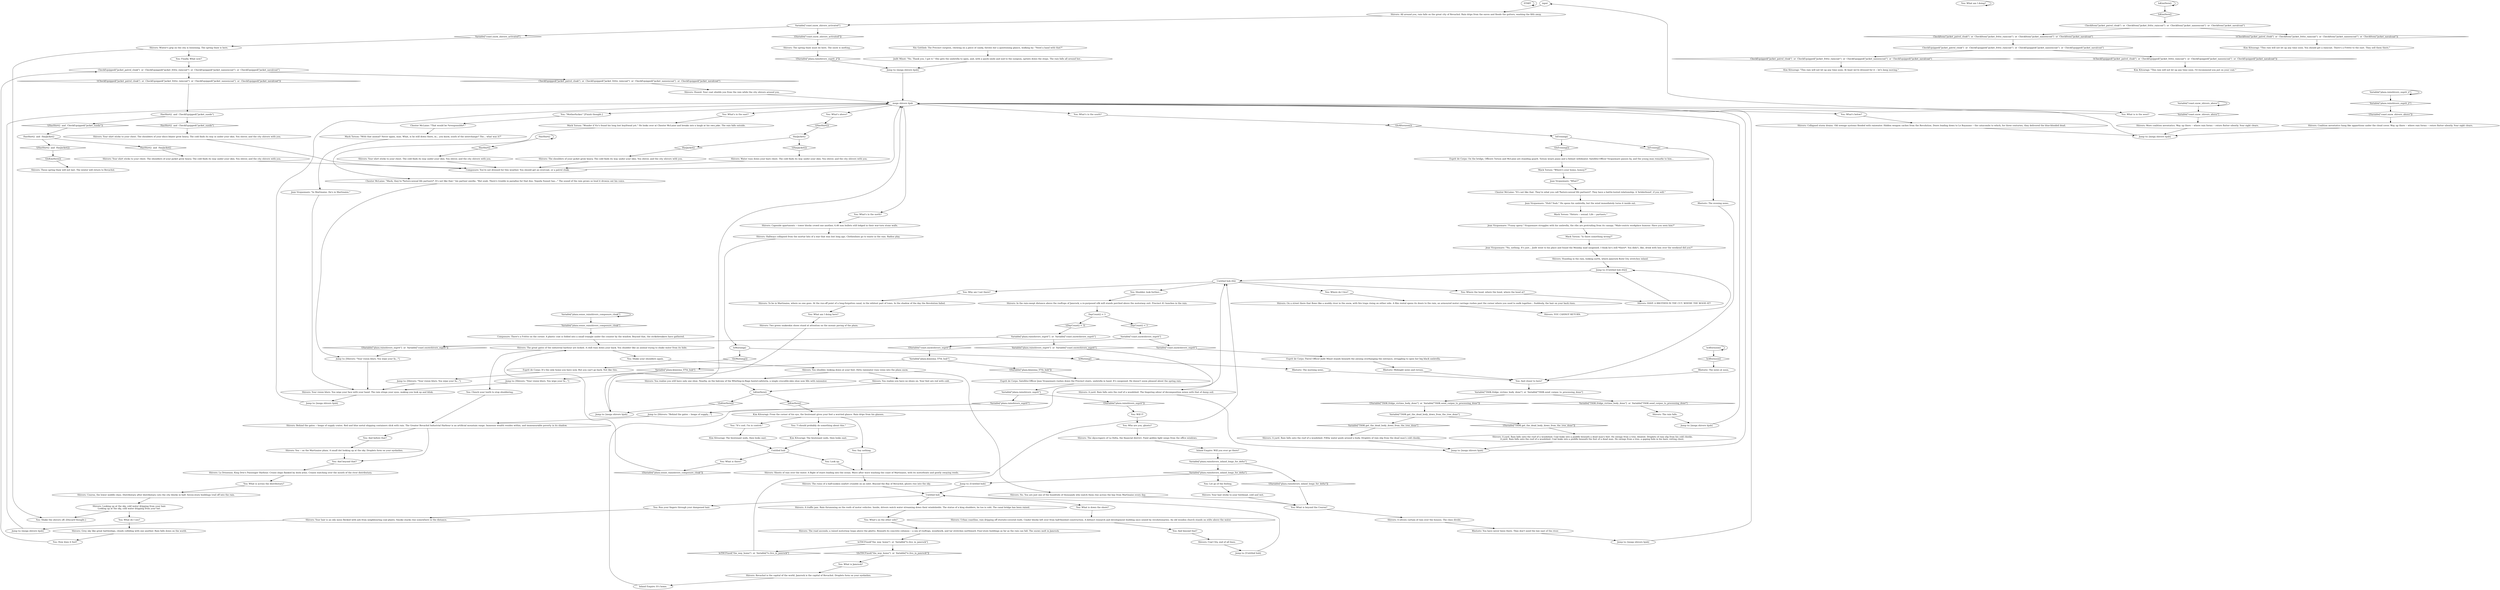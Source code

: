 # PLAZA ORB / rain shivers
# rain shivers
# ==================================================
digraph G {
	  0 [label="START"];
	  1 [label="input"];
	  2 [label="Shivers: Sheets of rain over the water. A flight of stairs leading into the ocean. Wave after wave washing the coast of Martinaise, with its motorboats and gently swaying reeds."];
	  3 [label="Shivers: The rain falls."];
	  4 [label="Shivers: A yard. Rain falls onto the roof of a woodshed. The lingering odour of decomposition mixes with that of damp soil."];
	  5 [label="Mack Torson: \"Wonder if Vic's found his long lost boyfriend yet.\" He looks over at Chester McLaine and breaks into a laugh at his own joke. The rain falls outside."];
	  6 [label="Variable[\"plaza.sense_rainshivers_composure_cloak\"]"];
	  7 [label="Variable[\"plaza.sense_rainshivers_composure_cloak\"]", shape=diamond];
	  8 [label="!(Variable[\"plaza.sense_rainshivers_composure_cloak\"])", shape=diamond];
	  9 [label="Jump to: [Shivers: \"Behind the gates -- heaps of supply...\"]"];
	  10 [label="Esprit de Corps: On the bridge, Officers Torson and McLaine are standing guard. Torson wears jeans and a fishnet wifebeater. Satellite-Officer Vicquemare passes by, and the young man remarks to him..."];
	  11 [label="Rhetoric: Midnight news and reruns."];
	  12 [label="Variable[\"plaza.rainshivers_esprit_2\"]"];
	  13 [label="Variable[\"plaza.rainshivers_esprit_2\"]", shape=diamond];
	  14 [label="!(Variable[\"plaza.rainshivers_esprit_2\"])", shape=diamond];
	  15 [label="You: What am I doing?"];
	  16 [label="Shivers: Looking up at the sky, cold water dripping from your hair.\nLooking up at the sky, cold water dripping from your hat."];
	  17 [label="You: What is beyond the Couron?"];
	  18 [label="Jump to: [Untitled hub]"];
	  19 [label="You: Will I?"];
	  20 [label="Esprit de Corps: It's the only home you have now. But you can't go back. Not like this."];
	  21 [label="IsAfternoon()"];
	  22 [label="IsAfternoon()", shape=diamond];
	  23 [label="!(IsAfternoon())", shape=diamond];
	  24 [label="Shivers: A traffic jam. Rain thrumming on the roofs of motor vehicles. Inside, drivers watch water streaming down their windshields. The statue of a king shudders, he too is cold. The canal bridge has been raised."];
	  25 [label="You: Who are you, ghosts?"];
	  26 [label="Shivers: No. You are just one of the hundreds of thousands who watch them rise across the bay from Martinaise every day."];
	  27 [label="Shivers: Two green snakeskin shoes stand at attention on the mosaic paving of the plaza."];
	  28 [label="Shivers: Standing in the rain, looking north, where Jamrock Rock City stretches inland."];
	  29 [label="Chester McLaine: \"That would be *irresponsible*.\""];
	  30 [label="IsKimHere()"];
	  31 [label="IsKimHere()", shape=diamond];
	  32 [label="!(IsKimHere())", shape=diamond];
	  33 [label="HasShirt()"];
	  34 [label="HasShirt()", shape=diamond];
	  35 [label="!(HasShirt())", shape=diamond];
	  36 [label="Variable[\"coast.snow_shivers_above\"]"];
	  37 [label="Variable[\"coast.snow_shivers_above\"]", shape=diamond];
	  38 [label="!(Variable[\"coast.snow_shivers_above\"])", shape=diamond];
	  39 [label="Nix Gottlieb: The Precinct surgeon, chewing on a piece of candy, throws her a questioning glance, walking by: \"Need a hand with that?\""];
	  40 [label="You: How does it feel?"];
	  41 [label="Shivers: The great gates of the industrial harbour are locked. A chill runs down your back. You shudder like an animal trying to shake water from its hide."];
	  42 [label="Rhetoric: You have never been there. They don't need the law east of the river."];
	  43 [label="Jump to: [Untitled hub]"];
	  44 [label="Jump to: [mega shivers hjub]"];
	  45 [label="Shivers: A yard. Rain falls onto the roof of a woodshed. Coal leaks into a puddle beneath a dead man's feet. He swings from a tree, bloated. Droplets of rain slip from his cold cheeks.\nA yard. Rain falls onto the roof of a woodshed. Coal leaks into a puddle beneath the feet of a dead man. He swings from a tree, a gaping hole in his bare, rotting chest. "];
	  46 [label="Variable[\"plaza.rainshivers_esprit\"]  or  Variable[\"coast.snowshivers_esprit\"]"];
	  47 [label="Variable[\"plaza.rainshivers_esprit\"]  or  Variable[\"coast.snowshivers_esprit\"]", shape=diamond];
	  48 [label="!(Variable[\"plaza.rainshivers_esprit\"]  or  Variable[\"coast.snowshivers_esprit\"])", shape=diamond];
	  49 [label="Chester McLaine: \"Mack, they're *hetero-sexual life partners*. It's not like that,\" his partner smirks. \"But yeah. There's trouble in paradise for that duo, Tequila Sunset has...\" The sound of the rain grows so loud it drowns out his voice."];
	  50 [label="Shivers: Your hair sticks to your forehead, cold and wet."];
	  51 [label="You: And closer to here?"];
	  52 [label="You: \"It's cool. I'm in control.\""];
	  53 [label="You: Look up."];
	  54 [label="Jump to: [mega shivers hjub]"];
	  55 [label="Shivers: To be in Martinaise, where no one goes. At the run-off point of a long-forgotten canal, in the whitest part of town. In the shadow of the day the Revolution failed."];
	  56 [label="Shivers: In the rain-swept distance above the rooftops of Jamrock, a re-purposed silk mill stands perched above the motorway exit. Precinct 41 hunches in the rain."];
	  57 [label="Jean Vicquemare: \"No, nothing. It's just... Judit went to his place and found the Monday mail unopened. I think he's still *there*. You didn't, like, drink with him over the weekend did you?\""];
	  58 [label="Mack Torson: \"With that animal? Never again, man. What, is he still down there, in... you know, south of the interchange? The... what was it?\""];
	  59 [label="Shivers: Your shirt sticks to your chest. The shoulders of your disco blazer grow heavy. The cold finds its way in under your skin. You shiver, and the city shivers with you."];
	  60 [label="You: What's in the south?"];
	  61 [label="You: Say nothing."];
	  62 [label="Shivers: Hallways collapsed from the mortar hits of a war that was lost long ago. Clotheslines go to waste in the rain. Radios play."];
	  63 [label="Shivers: More coalition aerostatics. Way up there -- where rain forms -- rotors flutter silently. Your sight clears."];
	  64 [label="Esprit de Corps: Patrol Officer Judit Minot stands beneath the awning overhanging the entrance, struggling to open her big black umbrella."];
	  65 [label="Shivers: You shudder, looking down at your feet. Dirty rainwater runs veins into the plaza snow."];
	  66 [label="Shivers: A silvery curtain of rain over the houses. The class divide."];
	  67 [label="Shivers: Urban coastline, rain dripping off eternite-covered roofs. Cinder blocks left over from half-finished construction. A defunct research and development building once seized by revolutionaries. An old wooden church stands on stilts above the water."];
	  68 [label="Shivers: The skyscrapers of La Delta, the financial district. Faint golden light seeps from the office windows."];
	  69 [label="IsKimHere()"];
	  70 [label="IsKimHere()", shape=diamond];
	  71 [label="!(IsKimHere())", shape=diamond];
	  72 [label="Kim Kitsuragi: From the corner of his eye, the lieutenant gives your feet a worried glance. Rain drips from his glasses."];
	  73 [label="You: What am I doing here?"];
	  74 [label="You: Shudder, look further..."];
	  75 [label="Rhetoric: The evening news."];
	  76 [label="Jump to: [Shivers: \"Your vision blurs. You wipe your fa...\"]"];
	  77 [label="Shivers: Humid. Your coat shields you from the rain while the city shivers around you."];
	  78 [label="Jump to: [mega shivers hjub]"];
	  79 [label="Kim Kitsuragi: The lieutenant nods, then looks east."];
	  80 [label="You: Where do I live?"];
	  81 [label="Rhetoric: The morning news."];
	  82 [label="HasShirt()  and  CheckEquipped(\"jacket_suede\")"];
	  83 [label="HasShirt()  and  CheckEquipped(\"jacket_suede\")", shape=diamond];
	  84 [label="!(HasShirt()  and  CheckEquipped(\"jacket_suede\"))", shape=diamond];
	  85 [label="You: What is in the west?"];
	  86 [label="You: Clench your teeth to stop shuddering."];
	  87 [label="You: And beyond that?"];
	  88 [label="Kim Kitsuragi: The lieutenant nods, then looks east."];
	  89 [label="Untitled hub"];
	  90 [label="Untitled hub (02)"];
	  91 [label="Shivers: Coalition aerostatics hang like apparitions under the cloud cover. Way up there -- where rain forms -- rotors flutter silently. Your sight clears."];
	  92 [label="CheckEquipped(\"jacket_patrol_cloak\")  or  CheckEquipped(\"jacket_fritte_raincoat\")  or  CheckEquipped(\"jacket_nansencoat\")  or  CheckEquipped(\"jacket_navalcoat\")"];
	  93 [label="CheckEquipped(\"jacket_patrol_cloak\")  or  CheckEquipped(\"jacket_fritte_raincoat\")  or  CheckEquipped(\"jacket_nansencoat\")  or  CheckEquipped(\"jacket_navalcoat\")", shape=diamond];
	  94 [label="!(CheckEquipped(\"jacket_patrol_cloak\")  or  CheckEquipped(\"jacket_fritte_raincoat\")  or  CheckEquipped(\"jacket_nansencoat\")  or  CheckEquipped(\"jacket_navalcoat\"))", shape=diamond];
	  95 [label="Judit Minot: \"No. Thank you. I got it.\" She gets the umbrella to open, and, with a quick smile and nod to the surgeon, sprints down the steps. The rain falls all around her..."];
	  96 [label="You: And before that?"];
	  97 [label="Shivers: Capeside apartments -- tower blocks crowd one another, 4.46 mm bullets still lodged in their war-torn stone walls."];
	  98 [label="Shivers: You realize you have no shoes on. Your feet are red with cold."];
	  99 [label="You: What is there?"];
	  100 [label="Jean Vicquemare: \"Huh? Yeah.\" He opens his umbrella, but the wind immediately turns it inside out."];
	  101 [label="Mack Torson: \"Hetero -- sexual. Life -- partners.\""];
	  102 [label="Variable[\"plaza.kineema_57th_hub\"]"];
	  103 [label="Variable[\"plaza.kineema_57th_hub\"]", shape=diamond];
	  104 [label="!(Variable[\"plaza.kineema_57th_hub\"])", shape=diamond];
	  105 [label="Shivers: Your shirt sticks to your chest. The shoulders of your jacket grow heavy. The cold finds its way under your skin. You shiver, and the city shivers with you."];
	  106 [label="Shivers: A yard. Rain falls onto the roof of a woodshed. Filthy water pools around a body. Droplets of rain slip from the dead man's cold cheeks."];
	  107 [label="Jump to: [Shivers: \"Your vision blurs. You wipe your fa...\"]"];
	  108 [label="You: What's below?"];
	  109 [label="You: Run your fingers through your dampened hair."];
	  110 [label="You: Let go of the feeling."];
	  111 [label="Jump to: [Untitled hub (02)]"];
	  112 [label="Esprit de Corps: Satellite-Officer Jean Vicquemare rushes down the Precinct stairs, umbrella in hand. It's unopened. He doesn't seem pleased about the spring rain."];
	  113 [label="Variable[\"plaza.rainshivers_esprit\"]"];
	  114 [label="Variable[\"plaza.rainshivers_esprit\"]", shape=diamond];
	  115 [label="!(Variable[\"plaza.rainshivers_esprit\"])", shape=diamond];
	  116 [label="Jean Vicquemare: \"What?\""];
	  117 [label="Shivers: Your shirt sticks to your chest. The cold finds its way under your skin. You shiver, and the city shivers with you."];
	  118 [label="You: What's in the north?"];
	  119 [label="Composure: There's a Frittte on the corner. A plastic coat is folded into a small triangle under the counter by the window. Beyond that, the strikebreakers have gathered."];
	  120 [label="Shivers: These spring thaw will not last. The winter will return to Revachol."];
	  121 [label="You: What is down the shore?"];
	  122 [label="Shivers: YOU CANNOT RETURN."];
	  123 [label="You: Where the hood, where the hood, where the hood at?"];
	  124 [label="Shivers: HAVE A BROTHER IN THE CUT. WHERE THE WOOD AT?"];
	  125 [label="Jean Vicquemare: \"In Martinaise. He's in Martinaise.\""];
	  126 [label="HasJacket()"];
	  127 [label="HasJacket()", shape=diamond];
	  128 [label="!(HasJacket())", shape=diamond];
	  129 [label="Shivers: Winter's grip on the city is loosening. The spring thaw is here."];
	  130 [label="You: Finally. What now?"];
	  131 [label="Shivers: Grey sky like great battleships, clouds colliding with one another. Rain falls down on the world."];
	  132 [label="You: Shake your shoulders again."];
	  133 [label="Shivers: Collapsed storm drains. Old sewage systems flooded with rainwater. Hidden weapon caches from the Revolution. Doors leading down to Le Royaume -- the catacombs to which, for three centuries, they delivered the blue-blooded dead."];
	  134 [label="Untitled hub"];
	  135 [label="Jean Vicquemare: \"Funny apery.\" Vicquemare struggles with his umbrella, the ribs are protruding from its canopy. \"Male-centric workplace humour. Have you seen him?\""];
	  136 [label="Kim Kitsuragi: \"This rain will not let up any time soon. You should get a raincoat. There's a Frittte to the east. They sell them there.\""];
	  137 [label="Kim Kitsuragi: \"This rain will not let up any time soon. At least we're dressed for it -- let's keep moving.\""];
	  138 [label="HasShirt()  and  HasJacket()"];
	  139 [label="HasShirt()  and  HasJacket()", shape=diamond];
	  140 [label="!(HasShirt()  and  HasJacket())", shape=diamond];
	  141 [label="Shivers: The shoulders of your jacket grow heavy. The cold finds its way under your skin. You shiver, and the city shivers with you."];
	  142 [label="Shivers: Water runs down your bare chest. The cold finds its way under your skin. You shiver, and the city shivers with you."];
	  143 [label="DayCount() < 3"];
	  144 [label="DayCount() < 3", shape=diamond];
	  145 [label="!(DayCount() < 3)", shape=diamond];
	  146 [label="You: What do I see?"];
	  147 [label="Composure: You're not dressed for this weather. You should get an overcoat, or a patrol cloak."];
	  148 [label="Inland Empire: Will you ever go there?"];
	  149 [label="Shivers: Revachol is the capital of the world. Jamrock is the capital of Revachol. Droplets form on your eyelashes."];
	  150 [label="You: \"I should probably do something about this.\""];
	  151 [label="Jump to: [mega shivers hjub]"];
	  152 [label="You: Shake the shivers off. [Discard thought.]"];
	  153 [label="Shivers: Behind the gates -- heaps of supply crates. Red and blue metal shipping containers slick with rain. The Greater Revachol Industrial Harbour is an artificial mountain range. Immense wealth resides within, and immeasurable poverty in its shadow."];
	  154 [label="Shivers: Coal City, end of all lines."];
	  155 [label="You: Why am I not there?"];
	  156 [label="Shivers: On a street there that flows like a muddy river in the snow, with fire traps rising on either side. A film rental opens its doors to the rain, an armoured motor carriage rushes past the corner where you used to walk together... Suddenly, the hair on your back rises."];
	  157 [label="Shivers: The ruins of a half-sunken seafort crumble on an inlet. Beyond the Bay of Revachol, ghosts rise into the sky."];
	  158 [label="Jump to: [mega shivers hjub]"];
	  159 [label="You: What's above?"];
	  160 [label="You: \"Motherfucker.\" [Finish thought.]"];
	  161 [label="Shivers: Your hair is an oily mess flecked with ash from neighbouring coal plants. Smoke stacks rise somewhere in the distance."];
	  162 [label="Mack Torson: \"Where's your homo, homey?\""];
	  163 [label="Jump to: [mega shivers hjub]"];
	  164 [label="Kim Kitsuragi: \"This rain will not let up any time soon. I'd recommend you put on your coat.\""];
	  165 [label="Rhetoric: The news at noon."];
	  166 [label="Variable[\"TASK.get_the_dead_body_down_from_the_tree_done\"]"];
	  167 [label="Variable[\"TASK.get_the_dead_body_down_from_the_tree_done\"]", shape=diamond];
	  168 [label="!(Variable[\"TASK.get_the_dead_body_down_from_the_tree_done\"])", shape=diamond];
	  169 [label="Shivers: All around you, rain falls on the great city of Revachol. Rain drips from the eaves and floods the gutters, washing the filth away."];
	  170 [label="mega shivers hjub"];
	  171 [label="Shivers: Couron, the lower middle class. Distributary after distributary cuts the city blocks in half. Seven-story buildings trail off into the rain."];
	  172 [label="You: What's on the other side?"];
	  173 [label="Shivers: The road ascends; a raised motorway loops above the ghetto. Beneath its concrete columns -- a sea of rooftops, woodwork, and tar stretches northward. Four-story buildings as far as the rain can fall. The snows melt in Jamrock."];
	  174 [label="Variable[\"plaza.rainshivers_inland_longs_for_delta\"]"];
	  175 [label="Variable[\"plaza.rainshivers_inland_longs_for_delta\"]", shape=diamond];
	  176 [label="!(Variable[\"plaza.rainshivers_inland_longs_for_delta\"])", shape=diamond];
	  177 [label="Chester McLaine: \"It's not like that. They're what you call *hetero-sexual life partners*. They have a battle-tested relationship. A 'bröderbund', if you will.\""];
	  178 [label="Mack Torson: \"Is there something wrong?\""];
	  179 [label="Jump to: [Shivers: \"Your vision blurs. You wipe your fa...\"]"];
	  180 [label="CheckItem(\"jacket_patrol_cloak\")  or  CheckItem(\"jacket_fritte_raincoat\")  or  CheckItem(\"jacket_nansencoat\")  or  CheckItem(\"jacket_navalcoat\")"];
	  181 [label="CheckItem(\"jacket_patrol_cloak\")  or  CheckItem(\"jacket_fritte_raincoat\")  or  CheckItem(\"jacket_nansencoat\")  or  CheckItem(\"jacket_navalcoat\")", shape=diamond];
	  182 [label="!(CheckItem(\"jacket_patrol_cloak\")  or  CheckItem(\"jacket_fritte_raincoat\")  or  CheckItem(\"jacket_nansencoat\")  or  CheckItem(\"jacket_navalcoat\"))", shape=diamond];
	  183 [label="CheckEquipped(\"jacket_patrol_cloak\")  or  CheckEquipped(\"jacket_fritte_raincoat\")  or  CheckEquipped(\"jacket_nansencoat\")  or  CheckEquipped(\"jacket_navalcoat\")"];
	  184 [label="CheckEquipped(\"jacket_patrol_cloak\")  or  CheckEquipped(\"jacket_fritte_raincoat\")  or  CheckEquipped(\"jacket_nansencoat\")  or  CheckEquipped(\"jacket_navalcoat\")", shape=diamond];
	  185 [label="!(CheckEquipped(\"jacket_patrol_cloak\")  or  CheckEquipped(\"jacket_fritte_raincoat\")  or  CheckEquipped(\"jacket_nansencoat\")  or  CheckEquipped(\"jacket_navalcoat\"))", shape=diamond];
	  186 [label="IsTHCFixed(\"the_way_home\")  or  Variable[\"tc.live_in_jamrock\"]"];
	  187 [label="IsTHCFixed(\"the_way_home\")  or  Variable[\"tc.live_in_jamrock\"]", shape=diamond];
	  188 [label="!(IsTHCFixed(\"the_way_home\")  or  Variable[\"tc.live_in_jamrock\"])", shape=diamond];
	  189 [label="You: What's in the east?"];
	  190 [label="Shivers: La Drisienne, King Dris's Passenger Harbour. Cruise ships flanked by dock arms. Cranes watching over the mouth of the river distributary."];
	  191 [label="You: What is across the distributary?"];
	  192 [label="Shivers: Your vision blurs. You wipe your face with your hand. The rain stings your eyes, making you look up and blink."];
	  193 [label="IsEvening()"];
	  194 [label="IsEvening()", shape=diamond];
	  195 [label="!(IsEvening())", shape=diamond];
	  196 [label="Variable[\"coast.snow_shivers_activated\"]"];
	  197 [label="Variable[\"coast.snow_shivers_activated\"]", shape=diamond];
	  198 [label="!(Variable[\"coast.snow_shivers_activated\"])", shape=diamond];
	  199 [label="Variable[\"TASK.fridge_victims_body_done\"]  or  Variable[\"TASK.send_corpse_to_processing_done\"]"];
	  200 [label="Variable[\"TASK.fridge_victims_body_done\"]  or  Variable[\"TASK.send_corpse_to_processing_done\"]", shape=diamond];
	  201 [label="!(Variable[\"TASK.fridge_victims_body_done\"]  or  Variable[\"TASK.send_corpse_to_processing_done\"])", shape=diamond];
	  202 [label="Variable[\"coast.snowshivers_esprit\"]"];
	  203 [label="Variable[\"coast.snowshivers_esprit\"]", shape=diamond];
	  204 [label="!(Variable[\"coast.snowshivers_esprit\"])", shape=diamond];
	  205 [label="Jump to: [mega shivers hjub]"];
	  206 [label="Shivers: The spring thaw must be here. The snow is melting..."];
	  207 [label="Jump to: [mega shivers hjub]"];
	  208 [label="You: And beyond that?"];
	  209 [label="Shivers: You -- on the Martinaise plaza. A small dot looking up at the sky. Droplets form on your eyelashes."];
	  210 [label="You: What is Jamrock?"];
	  211 [label="Inland Empire: It's home."];
	  212 [label="Shivers: You realize you still have only one shoe. Nearby, on the balcony of the Whirling-in-Rags hostel-cafeteria, a single crocodile-skin shoe now fills with rainwater."];
	  213 [label="IsMorning()"];
	  214 [label="IsMorning()", shape=diamond];
	  215 [label="!(IsMorning())", shape=diamond];
	  0 -> 0
	  1 -> 169
	  2 -> 157
	  3 -> 151
	  4 -> 78
	  5 -> 49
	  6 -> 6
	  6 -> 7
	  7 -> 119
	  8 -> 41
	  9 -> 153
	  10 -> 162
	  11 -> 51
	  12 -> 12
	  12 -> 13
	  13 -> 38
	  14 -> 205
	  15 -> 15
	  16 -> 152
	  16 -> 146
	  17 -> 66
	  18 -> 134
	  19 -> 25
	  20 -> 179
	  21 -> 21
	  21 -> 22
	  22 -> 165
	  23 -> 193
	  24 -> 172
	  25 -> 68
	  26 -> 17
	  27 -> 207
	  28 -> 111
	  29 -> 58
	  30 -> 30
	  30 -> 31
	  31 -> 180
	  32 -> 120
	  33 -> 33
	  33 -> 34
	  34 -> 117
	  35 -> 126
	  36 -> 36
	  36 -> 37
	  37 -> 63
	  38 -> 91
	  39 -> 95
	  40 -> 183
	  41 -> 132
	  41 -> 86
	  42 -> 158
	  43 -> 134
	  44 -> 170
	  45 -> 78
	  46 -> 48
	  46 -> 47
	  47 -> 4
	  48 -> 107
	  49 -> 107
	  50 -> 17
	  51 -> 199
	  52 -> 88
	  53 -> 2
	  54 -> 170
	  55 -> 73
	  56 -> 143
	  57 -> 28
	  58 -> 125
	  59 -> 147
	  60 -> 23
	  61 -> 2
	  62 -> 213
	  63 -> 54
	  64 -> 11
	  65 -> 26
	  65 -> 212
	  65 -> 98
	  66 -> 42
	  67 -> 87
	  68 -> 148
	  69 -> 70
	  69 -> 71
	  70 -> 72
	  71 -> 207
	  72 -> 52
	  72 -> 61
	  72 -> 150
	  73 -> 27
	  74 -> 56
	  75 -> 51
	  76 -> 192
	  77 -> 170
	  78 -> 170
	  79 -> 89
	  80 -> 156
	  81 -> 51
	  82 -> 83
	  82 -> 84
	  83 -> 59
	  84 -> 138
	  85 -> 1
	  86 -> 153
	  87 -> 154
	  88 -> 89
	  89 -> 99
	  89 -> 53
	  90 -> 80
	  90 -> 74
	  90 -> 123
	  90 -> 155
	  91 -> 54
	  92 -> 93
	  92 -> 94
	  93 -> 137
	  94 -> 164
	  95 -> 205
	  96 -> 209
	  97 -> 62
	  98 -> 69
	  99 -> 8
	  100 -> 101
	  101 -> 135
	  102 -> 104
	  102 -> 103
	  103 -> 76
	  104 -> 112
	  105 -> 147
	  106 -> 78
	  107 -> 192
	  108 -> 133
	  109 -> 161
	  110 -> 50
	  111 -> 90
	  112 -> 113
	  113 -> 114
	  113 -> 115
	  114 -> 9
	  115 -> 19
	  116 -> 177
	  117 -> 147
	  118 -> 97
	  119 -> 41
	  121 -> 67
	  122 -> 111
	  123 -> 124
	  124 -> 111
	  125 -> 192
	  126 -> 128
	  126 -> 127
	  127 -> 141
	  128 -> 142
	  129 -> 152
	  129 -> 130
	  130 -> 183
	  131 -> 40
	  132 -> 65
	  133 -> 54
	  134 -> 24
	  134 -> 121
	  134 -> 109
	  135 -> 178
	  138 -> 139
	  138 -> 140
	  139 -> 105
	  140 -> 32
	  141 -> 147
	  142 -> 147
	  143 -> 144
	  143 -> 145
	  144 -> 202
	  145 -> 46
	  146 -> 131
	  147 -> 170
	  148 -> 174
	  149 -> 211
	  150 -> 79
	  151 -> 170
	  153 -> 208
	  153 -> 96
	  154 -> 43
	  155 -> 55
	  156 -> 122
	  157 -> 134
	  158 -> 170
	  159 -> 35
	  160 -> 29
	  161 -> 44
	  162 -> 116
	  163 -> 170
	  165 -> 51
	  166 -> 168
	  166 -> 167
	  167 -> 106
	  168 -> 45
	  169 -> 196
	  170 -> 160
	  170 -> 108
	  170 -> 85
	  170 -> 118
	  170 -> 60
	  170 -> 189
	  170 -> 159
	  171 -> 16
	  172 -> 173
	  173 -> 186
	  174 -> 176
	  174 -> 175
	  175 -> 18
	  175 -> 110
	  176 -> 17
	  177 -> 100
	  178 -> 57
	  179 -> 192
	  180 -> 181
	  180 -> 182
	  181 -> 92
	  182 -> 136
	  183 -> 184
	  183 -> 185
	  184 -> 77
	  185 -> 82
	  186 -> 187
	  186 -> 188
	  187 -> 90
	  188 -> 210
	  189 -> 5
	  190 -> 191
	  191 -> 171
	  192 -> 163
	  193 -> 194
	  193 -> 195
	  194 -> 75
	  195 -> 10
	  196 -> 197
	  196 -> 198
	  197 -> 129
	  198 -> 206
	  199 -> 200
	  199 -> 201
	  200 -> 3
	  201 -> 166
	  202 -> 203
	  202 -> 204
	  203 -> 64
	  204 -> 102
	  205 -> 170
	  206 -> 14
	  207 -> 170
	  208 -> 190
	  209 -> 208
	  210 -> 149
	  211 -> 90
	  212 -> 69
	  213 -> 214
	  213 -> 215
	  214 -> 81
	  215 -> 20
}

